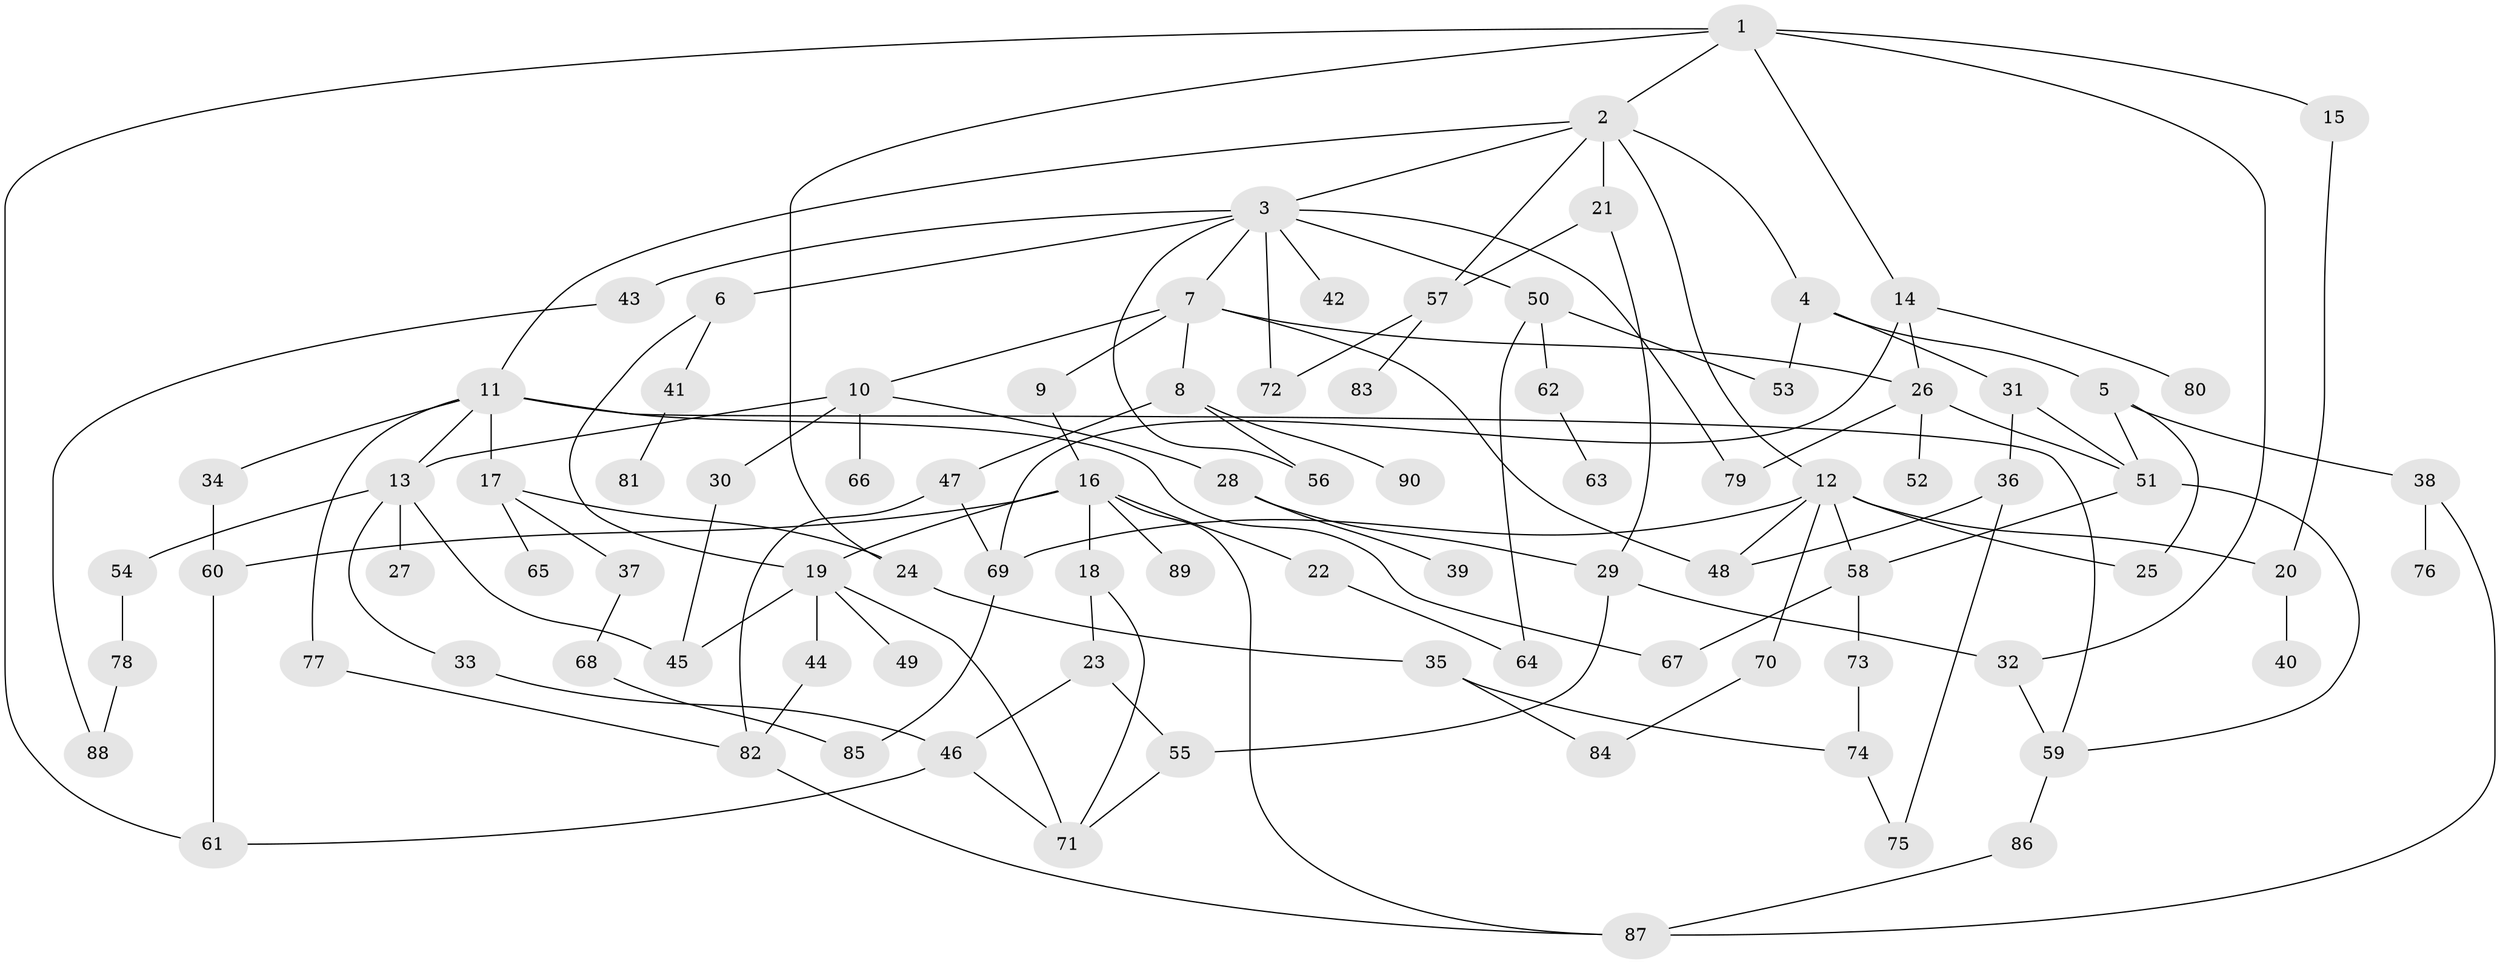 // coarse degree distribution, {19: 0.037037037037037035, 5: 0.14814814814814814, 4: 0.14814814814814814, 7: 0.037037037037037035, 11: 0.037037037037037035, 8: 0.037037037037037035, 2: 0.2962962962962963, 3: 0.1111111111111111, 1: 0.14814814814814814}
// Generated by graph-tools (version 1.1) at 2025/16/03/04/25 18:16:52]
// undirected, 90 vertices, 133 edges
graph export_dot {
graph [start="1"]
  node [color=gray90,style=filled];
  1;
  2;
  3;
  4;
  5;
  6;
  7;
  8;
  9;
  10;
  11;
  12;
  13;
  14;
  15;
  16;
  17;
  18;
  19;
  20;
  21;
  22;
  23;
  24;
  25;
  26;
  27;
  28;
  29;
  30;
  31;
  32;
  33;
  34;
  35;
  36;
  37;
  38;
  39;
  40;
  41;
  42;
  43;
  44;
  45;
  46;
  47;
  48;
  49;
  50;
  51;
  52;
  53;
  54;
  55;
  56;
  57;
  58;
  59;
  60;
  61;
  62;
  63;
  64;
  65;
  66;
  67;
  68;
  69;
  70;
  71;
  72;
  73;
  74;
  75;
  76;
  77;
  78;
  79;
  80;
  81;
  82;
  83;
  84;
  85;
  86;
  87;
  88;
  89;
  90;
  1 -- 2;
  1 -- 14;
  1 -- 15;
  1 -- 24;
  1 -- 61;
  1 -- 32;
  2 -- 3;
  2 -- 4;
  2 -- 11;
  2 -- 12;
  2 -- 21;
  2 -- 57;
  3 -- 6;
  3 -- 7;
  3 -- 42;
  3 -- 43;
  3 -- 50;
  3 -- 56;
  3 -- 72;
  3 -- 79;
  4 -- 5;
  4 -- 31;
  4 -- 53;
  5 -- 38;
  5 -- 51;
  5 -- 25;
  6 -- 19;
  6 -- 41;
  7 -- 8;
  7 -- 9;
  7 -- 10;
  7 -- 26;
  7 -- 48;
  8 -- 47;
  8 -- 90;
  8 -- 56;
  9 -- 16;
  10 -- 13;
  10 -- 28;
  10 -- 30;
  10 -- 66;
  11 -- 17;
  11 -- 34;
  11 -- 59;
  11 -- 67;
  11 -- 77;
  11 -- 13;
  12 -- 20;
  12 -- 25;
  12 -- 48;
  12 -- 58;
  12 -- 70;
  12 -- 69;
  13 -- 27;
  13 -- 33;
  13 -- 45;
  13 -- 54;
  14 -- 80;
  14 -- 69;
  14 -- 26;
  15 -- 20;
  16 -- 18;
  16 -- 22;
  16 -- 60;
  16 -- 89;
  16 -- 87;
  16 -- 19;
  17 -- 37;
  17 -- 65;
  17 -- 24;
  18 -- 23;
  18 -- 71;
  19 -- 44;
  19 -- 49;
  19 -- 71;
  19 -- 45;
  20 -- 40;
  21 -- 29;
  21 -- 57;
  22 -- 64;
  23 -- 46;
  23 -- 55;
  24 -- 35;
  26 -- 52;
  26 -- 79;
  26 -- 51;
  28 -- 39;
  28 -- 29;
  29 -- 32;
  29 -- 55;
  30 -- 45;
  31 -- 36;
  31 -- 51;
  32 -- 59;
  33 -- 46;
  34 -- 60;
  35 -- 74;
  35 -- 84;
  36 -- 75;
  36 -- 48;
  37 -- 68;
  38 -- 76;
  38 -- 87;
  41 -- 81;
  43 -- 88;
  44 -- 82;
  46 -- 71;
  46 -- 61;
  47 -- 69;
  47 -- 82;
  50 -- 62;
  50 -- 53;
  50 -- 64;
  51 -- 59;
  51 -- 58;
  54 -- 78;
  55 -- 71;
  57 -- 83;
  57 -- 72;
  58 -- 73;
  58 -- 67;
  59 -- 86;
  60 -- 61;
  62 -- 63;
  68 -- 85;
  69 -- 85;
  70 -- 84;
  73 -- 74;
  74 -- 75;
  77 -- 82;
  78 -- 88;
  82 -- 87;
  86 -- 87;
}
